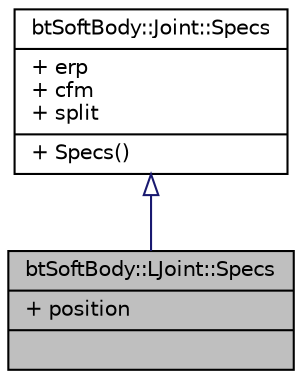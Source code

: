 digraph G
{
  edge [fontname="Helvetica",fontsize="10",labelfontname="Helvetica",labelfontsize="10"];
  node [fontname="Helvetica",fontsize="10",shape=record];
  Node1 [label="{btSoftBody::LJoint::Specs\n|+ position\l|}",height=0.2,width=0.4,color="black", fillcolor="grey75", style="filled" fontcolor="black"];
  Node2 -> Node1 [dir=back,color="midnightblue",fontsize="10",style="solid",arrowtail="empty",fontname="Helvetica"];
  Node2 [label="{btSoftBody::Joint::Specs\n|+ erp\l+ cfm\l+ split\l|+ Specs()\l}",height=0.2,width=0.4,color="black", fillcolor="white", style="filled",URL="$d8/d9d/structbtSoftBody_1_1Joint_1_1Specs.html"];
}
